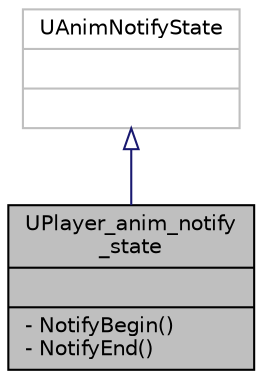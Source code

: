 digraph "UPlayer_anim_notify_state"
{
 // LATEX_PDF_SIZE
  edge [fontname="Helvetica",fontsize="10",labelfontname="Helvetica",labelfontsize="10"];
  node [fontname="Helvetica",fontsize="10",shape=record];
  Node1 [label="{UPlayer_anim_notify\l_state\n||- NotifyBegin()\l- NotifyEnd()\l}",height=0.2,width=0.4,color="black", fillcolor="grey75", style="filled", fontcolor="black",tooltip=" "];
  Node2 -> Node1 [dir="back",color="midnightblue",fontsize="10",style="solid",arrowtail="onormal",fontname="Helvetica"];
  Node2 [label="{UAnimNotifyState\n||}",height=0.2,width=0.4,color="grey75", fillcolor="white", style="filled",tooltip=" "];
}
